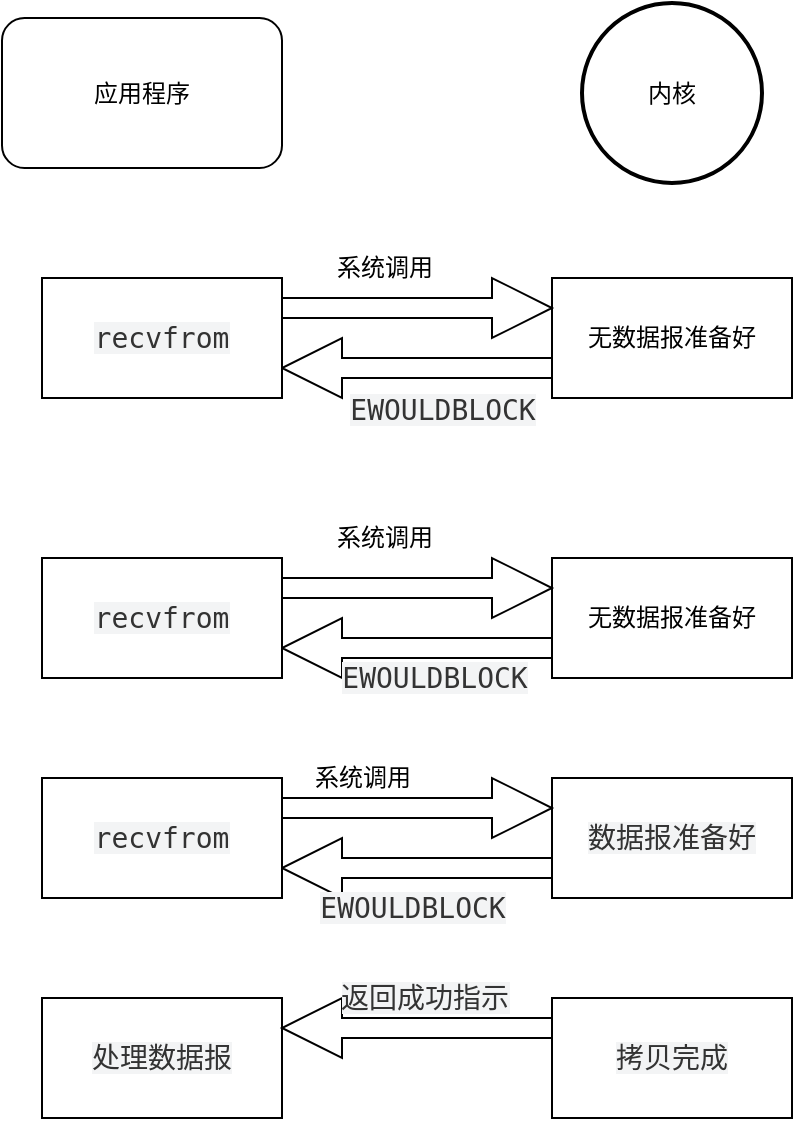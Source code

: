 <mxfile version="12.9.3" type="device"><diagram id="lujYx-GX22dn7gtUdQlP" name="第 1 页"><mxGraphModel dx="1662" dy="822" grid="1" gridSize="10" guides="1" tooltips="1" connect="1" arrows="1" fold="1" page="1" pageScale="1" pageWidth="827" pageHeight="1169" math="0" shadow="0"><root><mxCell id="0"/><mxCell id="1" parent="0"/><mxCell id="hafj05NS7DmaDlzL1LJB-6" value="内核" style="strokeWidth=2;html=1;shape=mxgraph.flowchart.start_2;whiteSpace=wrap;" vertex="1" parent="1"><mxGeometry x="350" y="122.5" width="90" height="90" as="geometry"/></mxCell><mxCell id="hafj05NS7DmaDlzL1LJB-12" value="应用程序" style="rounded=1;whiteSpace=wrap;html=1;" vertex="1" parent="1"><mxGeometry x="60" y="130" width="140" height="75" as="geometry"/></mxCell><mxCell id="hafj05NS7DmaDlzL1LJB-26" style="edgeStyle=orthogonalEdgeStyle;shape=arrow;rounded=0;orthogonalLoop=1;jettySize=auto;html=1;exitX=0;exitY=0.75;exitDx=0;exitDy=0;entryX=1;entryY=0.75;entryDx=0;entryDy=0;" edge="1" parent="1" source="hafj05NS7DmaDlzL1LJB-16" target="hafj05NS7DmaDlzL1LJB-17"><mxGeometry relative="1" as="geometry"/></mxCell><mxCell id="hafj05NS7DmaDlzL1LJB-16" value="无数据报准备好" style="rounded=0;whiteSpace=wrap;html=1;" vertex="1" parent="1"><mxGeometry x="335" y="260" width="120" height="60" as="geometry"/></mxCell><mxCell id="hafj05NS7DmaDlzL1LJB-24" style="edgeStyle=orthogonalEdgeStyle;shape=arrow;rounded=0;orthogonalLoop=1;jettySize=auto;html=1;exitX=1;exitY=0.25;exitDx=0;exitDy=0;entryX=0;entryY=0.25;entryDx=0;entryDy=0;" edge="1" parent="1" source="hafj05NS7DmaDlzL1LJB-17" target="hafj05NS7DmaDlzL1LJB-16"><mxGeometry relative="1" as="geometry"/></mxCell><mxCell id="hafj05NS7DmaDlzL1LJB-17" value="&lt;span style=&quot;color: rgb(51 , 51 , 51) ; font-family: &amp;#34;source code pro&amp;#34; , &amp;#34;dejavu sans mono&amp;#34; , &amp;#34;ubuntu mono&amp;#34; , &amp;#34;anonymous pro&amp;#34; , &amp;#34;droid sans mono&amp;#34; , &amp;#34;menlo&amp;#34; , &amp;#34;monaco&amp;#34; , &amp;#34;consolas&amp;#34; , &amp;#34;inconsolata&amp;#34; , &amp;#34;courier&amp;#34; , monospace , &amp;#34;pingfang sc&amp;#34; , &amp;#34;microsoft yahei&amp;#34; , sans-serif ; font-size: 14px ; text-align: left ; white-space: pre ; background-color: rgb(243 , 244 , 245)&quot;&gt;recvfrom&lt;/span&gt;" style="rounded=0;whiteSpace=wrap;html=1;" vertex="1" parent="1"><mxGeometry x="80" y="260" width="120" height="60" as="geometry"/></mxCell><mxCell id="hafj05NS7DmaDlzL1LJB-25" value="系统调用" style="text;html=1;align=center;verticalAlign=middle;resizable=0;points=[];autosize=1;" vertex="1" parent="1"><mxGeometry x="221" y="245" width="60" height="20" as="geometry"/></mxCell><mxCell id="hafj05NS7DmaDlzL1LJB-27" value="&lt;span style=&quot;color: rgb(51 , 51 , 51) ; font-family: &amp;#34;source code pro&amp;#34; , &amp;#34;dejavu sans mono&amp;#34; , &amp;#34;ubuntu mono&amp;#34; , &amp;#34;anonymous pro&amp;#34; , &amp;#34;droid sans mono&amp;#34; , &amp;#34;menlo&amp;#34; , &amp;#34;monaco&amp;#34; , &amp;#34;consolas&amp;#34; , &amp;#34;inconsolata&amp;#34; , &amp;#34;courier&amp;#34; , monospace , &amp;#34;pingfang sc&amp;#34; , &amp;#34;microsoft yahei&amp;#34; , sans-serif ; font-size: 14px ; text-align: left ; white-space: pre ; background-color: rgb(243 , 244 , 245)&quot;&gt;EWOULDBLOCK&lt;/span&gt;" style="text;html=1;align=center;verticalAlign=middle;resizable=0;points=[];autosize=1;" vertex="1" parent="1"><mxGeometry x="225" y="316" width="110" height="20" as="geometry"/></mxCell><mxCell id="hafj05NS7DmaDlzL1LJB-39" style="edgeStyle=orthogonalEdgeStyle;shape=arrow;rounded=0;orthogonalLoop=1;jettySize=auto;html=1;exitX=0;exitY=0.75;exitDx=0;exitDy=0;entryX=1;entryY=0.75;entryDx=0;entryDy=0;" edge="1" parent="1" source="hafj05NS7DmaDlzL1LJB-40" target="hafj05NS7DmaDlzL1LJB-42"><mxGeometry relative="1" as="geometry"/></mxCell><mxCell id="hafj05NS7DmaDlzL1LJB-40" value="无数据报准备好" style="rounded=0;whiteSpace=wrap;html=1;" vertex="1" parent="1"><mxGeometry x="335" y="400" width="120" height="60" as="geometry"/></mxCell><mxCell id="hafj05NS7DmaDlzL1LJB-41" style="edgeStyle=orthogonalEdgeStyle;shape=arrow;rounded=0;orthogonalLoop=1;jettySize=auto;html=1;exitX=1;exitY=0.25;exitDx=0;exitDy=0;entryX=0;entryY=0.25;entryDx=0;entryDy=0;" edge="1" parent="1" source="hafj05NS7DmaDlzL1LJB-42" target="hafj05NS7DmaDlzL1LJB-40"><mxGeometry relative="1" as="geometry"/></mxCell><mxCell id="hafj05NS7DmaDlzL1LJB-42" value="&lt;span style=&quot;color: rgb(51 , 51 , 51) ; font-family: &amp;#34;source code pro&amp;#34; , &amp;#34;dejavu sans mono&amp;#34; , &amp;#34;ubuntu mono&amp;#34; , &amp;#34;anonymous pro&amp;#34; , &amp;#34;droid sans mono&amp;#34; , &amp;#34;menlo&amp;#34; , &amp;#34;monaco&amp;#34; , &amp;#34;consolas&amp;#34; , &amp;#34;inconsolata&amp;#34; , &amp;#34;courier&amp;#34; , monospace , &amp;#34;pingfang sc&amp;#34; , &amp;#34;microsoft yahei&amp;#34; , sans-serif ; font-size: 14px ; text-align: left ; white-space: pre ; background-color: rgb(243 , 244 , 245)&quot;&gt;recvfrom&lt;/span&gt;" style="rounded=0;whiteSpace=wrap;html=1;" vertex="1" parent="1"><mxGeometry x="80" y="400" width="120" height="60" as="geometry"/></mxCell><mxCell id="hafj05NS7DmaDlzL1LJB-43" style="edgeStyle=orthogonalEdgeStyle;shape=arrow;rounded=0;orthogonalLoop=1;jettySize=auto;html=1;exitX=0;exitY=0.75;exitDx=0;exitDy=0;entryX=1;entryY=0.75;entryDx=0;entryDy=0;" edge="1" parent="1" source="hafj05NS7DmaDlzL1LJB-44" target="hafj05NS7DmaDlzL1LJB-46"><mxGeometry relative="1" as="geometry"/></mxCell><mxCell id="hafj05NS7DmaDlzL1LJB-44" value="&lt;span style=&quot;color: rgb(51 , 51 , 51) ; font-family: &amp;#34;source code pro&amp;#34; , &amp;#34;dejavu sans mono&amp;#34; , &amp;#34;ubuntu mono&amp;#34; , &amp;#34;anonymous pro&amp;#34; , &amp;#34;droid sans mono&amp;#34; , &amp;#34;menlo&amp;#34; , &amp;#34;monaco&amp;#34; , &amp;#34;consolas&amp;#34; , &amp;#34;inconsolata&amp;#34; , &amp;#34;courier&amp;#34; , monospace , &amp;#34;pingfang sc&amp;#34; , &amp;#34;microsoft yahei&amp;#34; , sans-serif ; font-size: 14px ; text-align: left ; white-space: pre ; background-color: rgb(243 , 244 , 245)&quot;&gt;数据报准备好&lt;/span&gt;" style="rounded=0;whiteSpace=wrap;html=1;" vertex="1" parent="1"><mxGeometry x="335" y="510" width="120" height="60" as="geometry"/></mxCell><mxCell id="hafj05NS7DmaDlzL1LJB-45" style="edgeStyle=orthogonalEdgeStyle;shape=arrow;rounded=0;orthogonalLoop=1;jettySize=auto;html=1;exitX=1;exitY=0.25;exitDx=0;exitDy=0;entryX=0;entryY=0.25;entryDx=0;entryDy=0;" edge="1" parent="1" source="hafj05NS7DmaDlzL1LJB-46" target="hafj05NS7DmaDlzL1LJB-44"><mxGeometry relative="1" as="geometry"/></mxCell><mxCell id="hafj05NS7DmaDlzL1LJB-46" value="&lt;span style=&quot;color: rgb(51 , 51 , 51) ; font-family: &amp;#34;source code pro&amp;#34; , &amp;#34;dejavu sans mono&amp;#34; , &amp;#34;ubuntu mono&amp;#34; , &amp;#34;anonymous pro&amp;#34; , &amp;#34;droid sans mono&amp;#34; , &amp;#34;menlo&amp;#34; , &amp;#34;monaco&amp;#34; , &amp;#34;consolas&amp;#34; , &amp;#34;inconsolata&amp;#34; , &amp;#34;courier&amp;#34; , monospace , &amp;#34;pingfang sc&amp;#34; , &amp;#34;microsoft yahei&amp;#34; , sans-serif ; font-size: 14px ; text-align: left ; white-space: pre ; background-color: rgb(243 , 244 , 245)&quot;&gt;recvfrom&lt;/span&gt;" style="rounded=0;whiteSpace=wrap;html=1;" vertex="1" parent="1"><mxGeometry x="80" y="510" width="120" height="60" as="geometry"/></mxCell><mxCell id="hafj05NS7DmaDlzL1LJB-47" value="系统调用" style="text;html=1;align=center;verticalAlign=middle;resizable=0;points=[];autosize=1;" vertex="1" parent="1"><mxGeometry x="221" y="380" width="60" height="20" as="geometry"/></mxCell><mxCell id="hafj05NS7DmaDlzL1LJB-48" value="系统调用" style="text;html=1;align=center;verticalAlign=middle;resizable=0;points=[];autosize=1;" vertex="1" parent="1"><mxGeometry x="210" y="500" width="60" height="20" as="geometry"/></mxCell><mxCell id="hafj05NS7DmaDlzL1LJB-49" value="&lt;span style=&quot;color: rgb(51 , 51 , 51) ; font-family: &amp;#34;source code pro&amp;#34; , &amp;#34;dejavu sans mono&amp;#34; , &amp;#34;ubuntu mono&amp;#34; , &amp;#34;anonymous pro&amp;#34; , &amp;#34;droid sans mono&amp;#34; , &amp;#34;menlo&amp;#34; , &amp;#34;monaco&amp;#34; , &amp;#34;consolas&amp;#34; , &amp;#34;inconsolata&amp;#34; , &amp;#34;courier&amp;#34; , monospace , &amp;#34;pingfang sc&amp;#34; , &amp;#34;microsoft yahei&amp;#34; , sans-serif ; font-size: 14px ; text-align: left ; white-space: pre ; background-color: rgb(243 , 244 , 245)&quot;&gt;EWOULDBLOCK&lt;/span&gt;" style="text;html=1;align=center;verticalAlign=middle;resizable=0;points=[];autosize=1;" vertex="1" parent="1"><mxGeometry x="221" y="450" width="110" height="20" as="geometry"/></mxCell><mxCell id="hafj05NS7DmaDlzL1LJB-51" value="&lt;span style=&quot;color: rgb(51 , 51 , 51) ; font-family: &amp;#34;source code pro&amp;#34; , &amp;#34;dejavu sans mono&amp;#34; , &amp;#34;ubuntu mono&amp;#34; , &amp;#34;anonymous pro&amp;#34; , &amp;#34;droid sans mono&amp;#34; , &amp;#34;menlo&amp;#34; , &amp;#34;monaco&amp;#34; , &amp;#34;consolas&amp;#34; , &amp;#34;inconsolata&amp;#34; , &amp;#34;courier&amp;#34; , monospace , &amp;#34;pingfang sc&amp;#34; , &amp;#34;microsoft yahei&amp;#34; , sans-serif ; font-size: 14px ; text-align: left ; white-space: pre ; background-color: rgb(243 , 244 , 245)&quot;&gt;EWOULDBLOCK&lt;/span&gt;" style="text;html=1;align=center;verticalAlign=middle;resizable=0;points=[];autosize=1;" vertex="1" parent="1"><mxGeometry x="210" y="565" width="110" height="20" as="geometry"/></mxCell><mxCell id="hafj05NS7DmaDlzL1LJB-53" value="&lt;span style=&quot;color: rgb(51 , 51 , 51) ; font-family: &amp;#34;source code pro&amp;#34; , &amp;#34;dejavu sans mono&amp;#34; , &amp;#34;ubuntu mono&amp;#34; , &amp;#34;anonymous pro&amp;#34; , &amp;#34;droid sans mono&amp;#34; , &amp;#34;menlo&amp;#34; , &amp;#34;monaco&amp;#34; , &amp;#34;consolas&amp;#34; , &amp;#34;inconsolata&amp;#34; , &amp;#34;courier&amp;#34; , monospace , &amp;#34;pingfang sc&amp;#34; , &amp;#34;microsoft yahei&amp;#34; , sans-serif ; font-size: 14px ; text-align: left ; white-space: pre ; background-color: rgb(243 , 244 , 245)&quot;&gt;处理数据报&lt;/span&gt;" style="rounded=0;whiteSpace=wrap;html=1;" vertex="1" parent="1"><mxGeometry x="80" y="620" width="120" height="60" as="geometry"/></mxCell><mxCell id="hafj05NS7DmaDlzL1LJB-56" value="" style="edgeStyle=orthogonalEdgeStyle;shape=arrow;rounded=0;orthogonalLoop=1;jettySize=auto;html=1;entryX=1;entryY=0.25;entryDx=0;entryDy=0;exitX=0;exitY=0.25;exitDx=0;exitDy=0;" edge="1" parent="1" source="hafj05NS7DmaDlzL1LJB-54" target="hafj05NS7DmaDlzL1LJB-53"><mxGeometry relative="1" as="geometry"><mxPoint x="255" y="680" as="targetPoint"/></mxGeometry></mxCell><mxCell id="hafj05NS7DmaDlzL1LJB-54" value="&lt;div style=&quot;text-align: left&quot;&gt;&lt;font color=&quot;#333333&quot; face=&quot;source code pro, dejavu sans mono, ubuntu mono, anonymous pro, droid sans mono, menlo, monaco, consolas, inconsolata, courier, monospace, pingfang sc, microsoft yahei, sans-serif&quot;&gt;&lt;span style=&quot;font-size: 14px ; white-space: pre ; background-color: rgb(243 , 244 , 245)&quot;&gt;拷贝完成&lt;/span&gt;&lt;/font&gt;&lt;/div&gt;" style="rounded=0;whiteSpace=wrap;html=1;" vertex="1" parent="1"><mxGeometry x="335" y="620" width="120" height="60" as="geometry"/></mxCell><mxCell id="hafj05NS7DmaDlzL1LJB-57" value="&lt;span style=&quot;color: rgb(51 , 51 , 51) ; font-family: &amp;#34;source code pro&amp;#34; , &amp;#34;dejavu sans mono&amp;#34; , &amp;#34;ubuntu mono&amp;#34; , &amp;#34;anonymous pro&amp;#34; , &amp;#34;droid sans mono&amp;#34; , &amp;#34;menlo&amp;#34; , &amp;#34;monaco&amp;#34; , &amp;#34;consolas&amp;#34; , &amp;#34;inconsolata&amp;#34; , &amp;#34;courier&amp;#34; , monospace , &amp;#34;pingfang sc&amp;#34; , &amp;#34;microsoft yahei&amp;#34; , sans-serif ; font-size: 14px ; text-align: left ; white-space: pre ; background-color: rgb(243 , 244 , 245)&quot;&gt;返回成功指示&lt;/span&gt;" style="text;html=1;align=center;verticalAlign=middle;resizable=0;points=[];autosize=1;" vertex="1" parent="1"><mxGeometry x="221" y="610" width="100" height="20" as="geometry"/></mxCell></root></mxGraphModel></diagram></mxfile>